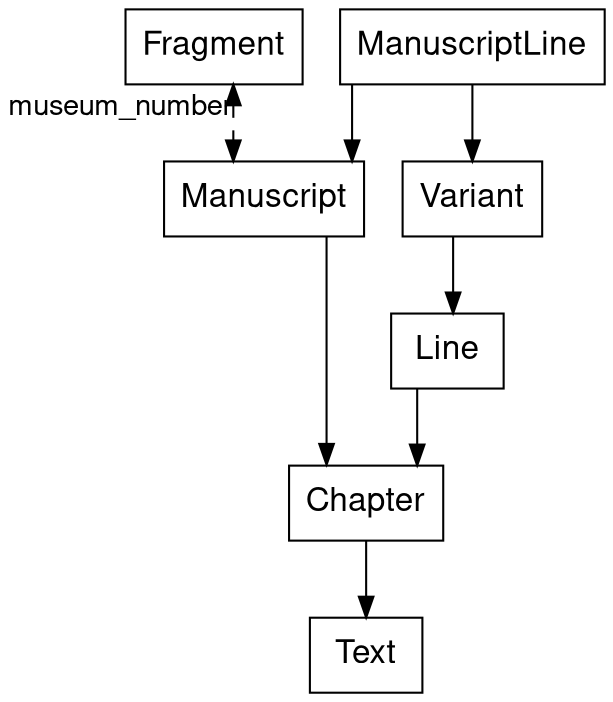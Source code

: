 digraph g {
fontname="Helvetica,Arial,sans-serif"
splines=ortho
node [fontname="Helvetica,Arial,sans-serif"]
edge [fontname="Helvetica,Arial,sans-serif"]
node [
fontsize = "16"
];
edge [
];

// nodes
"text" [
label = "Text"
shape = "record"
];

"chapter" [
label = "Chapter"
shape = "record"
];

"manuscript" [
label = "Manuscript"
shape = "record"
];

"line" [
label = "Line"
shape = "record"
];

"mline" [
label = "ManuscriptLine"
shape = "record"
];

"variant" [
label = "Variant"
shape = "record"
];

"fragment" [
label = "Fragment"
shape = "record"
];

// edges
"chapter" -> "text" [
id = 0
];

"manuscript" -> "chapter" [
id = 1
];

"line" -> "chapter" [
id = 2
];

"variant" -> "line" [
id = 3
];

"mline" -> "variant" [
id = 4
];

"mline" -> "manuscript" [
id = 5
];

"fragment" -> "manuscript" [
id = 6
dir = both
style = dashed
xlabel = "museum_number"
];
}